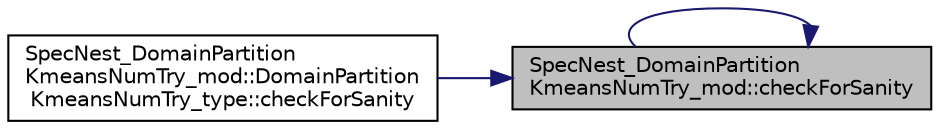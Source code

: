 digraph "SpecNest_DomainPartitionKmeansNumTry_mod::checkForSanity"
{
 // LATEX_PDF_SIZE
  edge [fontname="Helvetica",fontsize="10",labelfontname="Helvetica",labelfontsize="10"];
  node [fontname="Helvetica",fontsize="10",shape=record];
  rankdir="RL";
  Node1 [label="SpecNest_DomainPartition\lKmeansNumTry_mod::checkForSanity",height=0.2,width=0.4,color="black", fillcolor="grey75", style="filled", fontcolor="black",tooltip=" "];
  Node1 -> Node2 [dir="back",color="midnightblue",fontsize="10",style="solid",fontname="Helvetica"];
  Node2 [label="SpecNest_DomainPartition\lKmeansNumTry_mod::DomainPartition\lKmeansNumTry_type::checkForSanity",height=0.2,width=0.4,color="black", fillcolor="white", style="filled",URL="$structSpecNest__DomainPartitionKmeansNumTry__mod_1_1DomainPartitionKmeansNumTry__type.html#acdd448a50171160a3102eab1e1491278",tooltip=" "];
  Node1 -> Node1 [dir="back",color="midnightblue",fontsize="10",style="solid",fontname="Helvetica"];
}
